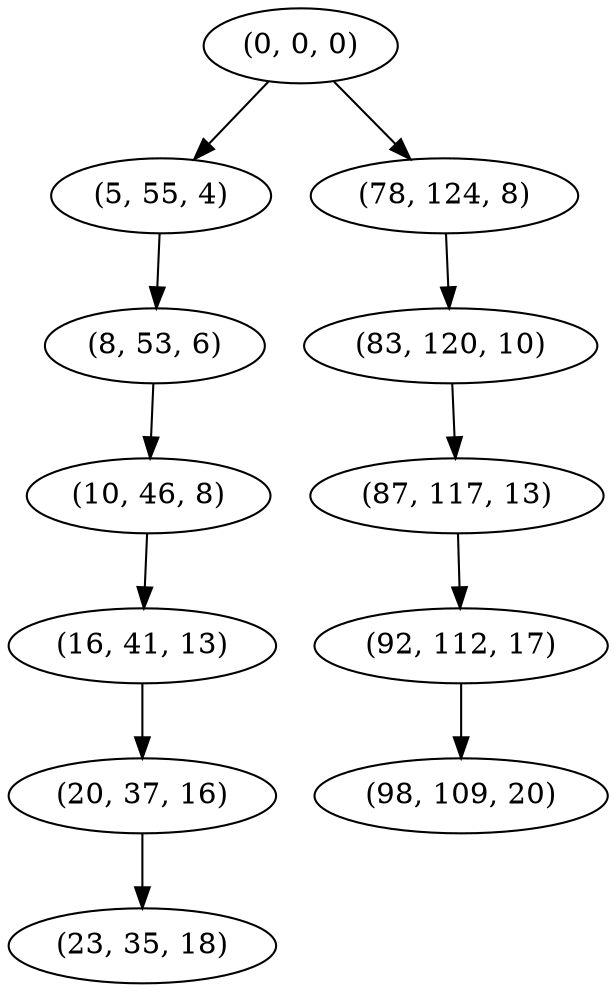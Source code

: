 digraph tree {
    "(0, 0, 0)";
    "(5, 55, 4)";
    "(8, 53, 6)";
    "(10, 46, 8)";
    "(16, 41, 13)";
    "(20, 37, 16)";
    "(23, 35, 18)";
    "(78, 124, 8)";
    "(83, 120, 10)";
    "(87, 117, 13)";
    "(92, 112, 17)";
    "(98, 109, 20)";
    "(0, 0, 0)" -> "(5, 55, 4)";
    "(0, 0, 0)" -> "(78, 124, 8)";
    "(5, 55, 4)" -> "(8, 53, 6)";
    "(8, 53, 6)" -> "(10, 46, 8)";
    "(10, 46, 8)" -> "(16, 41, 13)";
    "(16, 41, 13)" -> "(20, 37, 16)";
    "(20, 37, 16)" -> "(23, 35, 18)";
    "(78, 124, 8)" -> "(83, 120, 10)";
    "(83, 120, 10)" -> "(87, 117, 13)";
    "(87, 117, 13)" -> "(92, 112, 17)";
    "(92, 112, 17)" -> "(98, 109, 20)";
}
